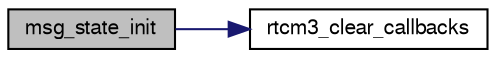 digraph "msg_state_init"
{
  edge [fontname="FreeSans",fontsize="10",labelfontname="FreeSans",labelfontsize="10"];
  node [fontname="FreeSans",fontsize="10",shape=record];
  rankdir="LR";
  Node1 [label="msg_state_init",height=0.2,width=0.4,color="black", fillcolor="grey75", style="filled", fontcolor="black"];
  Node1 -> Node2 [color="midnightblue",fontsize="10",style="solid",fontname="FreeSans"];
  Node2 [label="rtcm3_clear_callbacks",height=0.2,width=0.4,color="black", fillcolor="white", style="filled",URL="$rtcm3_8h.html#ae63b739049c84db2c470b3c1c90f7af1",tooltip="Clear all registered callbacks. "];
}
